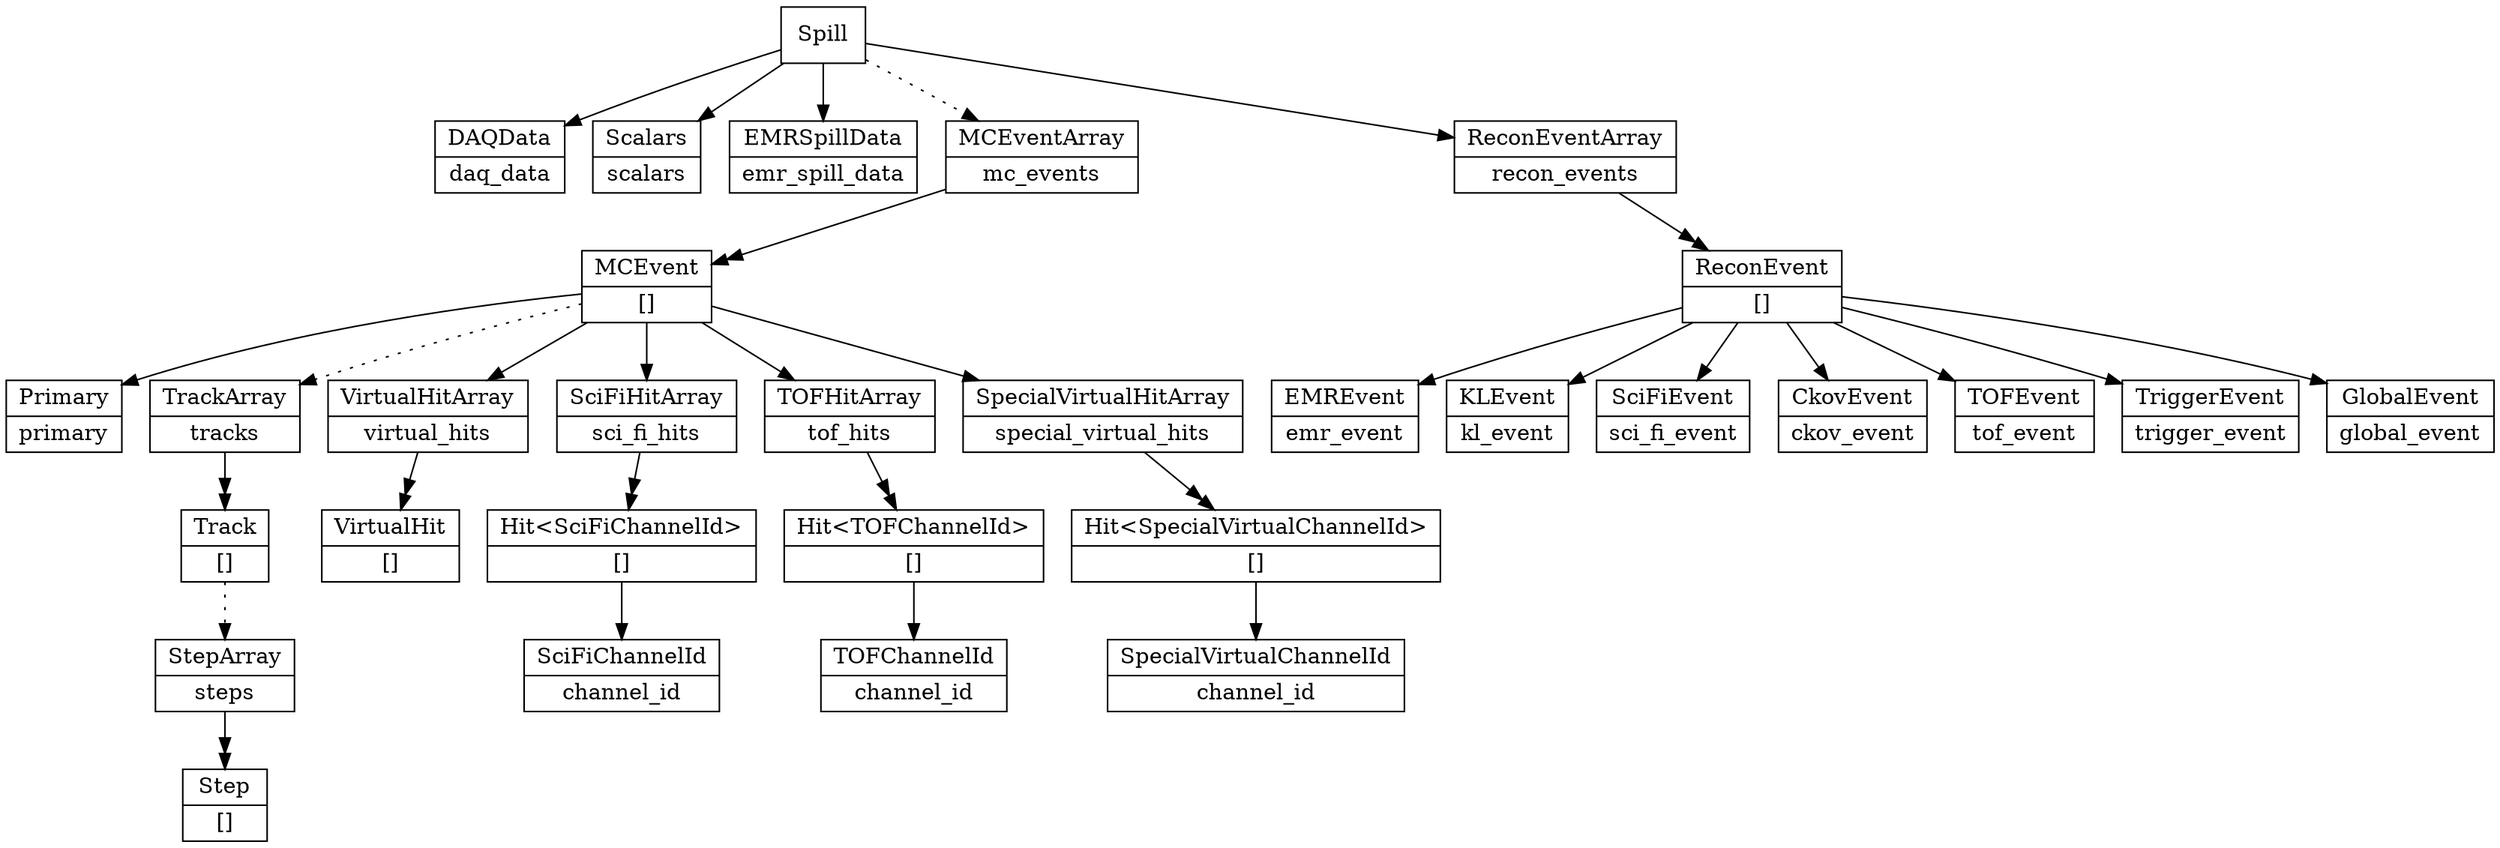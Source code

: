 digraph G {
node [shape=record];
  Spill [shape=record, label="{Spill}"]
  DAQData [shape=record, label="{DAQData|daq_data}"]
  Scalars [shape=record, label="{Scalars|scalars}"]
  EMRSpillData [shape=record, label="{EMRSpillData|emr_spill_data}"]

  MCEventArray [shape=record, label="{MCEventArray|mc_events}"]
  MCEvent [shape=record, label="{MCEvent|\[\]}"]
  Primary [shape=record, label="{Primary|primary}"]
  TrackArray [shape=record, label="{TrackArray|tracks}"]
  Track [shape=record, label="{Track|\[\]}"]
  StepArray [shape=record, label="{StepArray|steps}"]
  Step [shape=record, label="{Step|\[\]}"]
  VirtualHitArray [shape=record, label="{VirtualHitArray|virtual_hits}"]
  VirtualHit [shape=record, label="{VirtualHit|\[\]}"]
  SciFiHitArray [shape=record, label="{SciFiHitArray|sci_fi_hits}"]
  Hit_SciFiChannelId [shape=record, label="{Hit\<SciFiChannelId\>|\[\]}"]
  SciFiChannelId [shape=record, label="{SciFiChannelId|channel_id}"]
  TOFHitArray [shape=record, label="{TOFHitArray|tof_hits}"]
  Hit_TOFChannelId [shape=record, label="{Hit\<TOFChannelId\>|\[\]}"]
  TOFChannelId [shape=record, label="{TOFChannelId|channel_id}"]
  SpecialVirtualHitArray [shape=record, label="{SpecialVirtualHitArray|special_virtual_hits}"]
  Hit_SpecialVirtualChannelId [shape=record, label="{Hit\<SpecialVirtualChannelId\>|\[\]}"]  
  SpecialVirtualChannelId [shape=record, label="{SpecialVirtualChannelId|channel_id}"]

  ReconEventArray [shape=record, label="{ReconEventArray|recon_events}"]
  ReconEvent [shape=record, label="{ReconEvent|\[\]}"]
  EMREvent [shape=record, label="{EMREvent|emr_event}"]
  KLEvent [shape=record, label="{KLEvent|kl_event}"]
  SciFiEvent [shape=record, label="{SciFiEvent|sci_fi_event}"]
  CkovEvent [shape=record, label="{CkovEvent|ckov_event}"]
  TOFEvent [shape=record, label="{TOFEvent|tof_event}"]
  TriggerEvent [shape=record, label="{TriggerEvent|trigger_event}"]
  GlobalEvent [shape=record, label="{GlobalEvent|global_event }"]
  
  Spill->DAQData
  Spill->Scalars
  Spill->EMRSpillData
  Spill->MCEventArray [style=dotted]
         MCEventArray->MCEvent [arrowhead=normalnormal]
  Spill->ReconEventArray
         ReconEventArray->ReconEvent [arrowhead=normalnormal]


  ReconEvent->EMREvent
  ReconEvent->KLEvent
  ReconEvent->SciFiEvent
  ReconEvent->CkovEvent
  ReconEvent->TOFEvent
  ReconEvent->TriggerEvent
  ReconEvent->GlobalEvent

  MCEvent->TrackArray [style=dotted]
  TrackArray->Track [arrowhead=normalnormal]
  Track->StepArray [style=dotted]
  StepArray->Step [arrowhead=normalnormal]
  MCEvent->Primary
  MCEvent->VirtualHitArray
           VirtualHitArray->VirtualHit [arrowhead=normalnormal]
  MCEvent->SciFiHitArray
           SciFiHitArray->Hit_SciFiChannelId [arrowhead=normalnormal]
                          Hit_SciFiChannelId->SciFiChannelId
  MCEvent->TOFHitArray
           TOFHitArray->Hit_TOFChannelId [arrowhead=normalnormal]
                        Hit_TOFChannelId->TOFChannelId
  MCEvent->SpecialVirtualHitArray
           SpecialVirtualHitArray->Hit_SpecialVirtualChannelId [arrowhead=normalnormal]
                                   Hit_SpecialVirtualChannelId->SpecialVirtualChannelId
}

